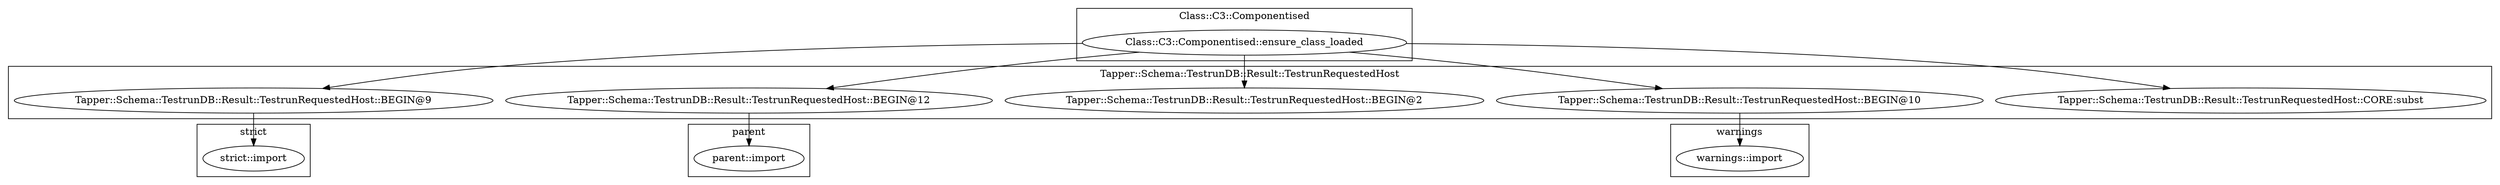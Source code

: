 digraph {
graph [overlap=false]
subgraph cluster_parent {
	label="parent";
	"parent::import";
}
subgraph cluster_Class_C3_Componentised {
	label="Class::C3::Componentised";
	"Class::C3::Componentised::ensure_class_loaded";
}
subgraph cluster_warnings {
	label="warnings";
	"warnings::import";
}
subgraph cluster_Tapper_Schema_TestrunDB_Result_TestrunRequestedHost {
	label="Tapper::Schema::TestrunDB::Result::TestrunRequestedHost";
	"Tapper::Schema::TestrunDB::Result::TestrunRequestedHost::CORE:subst";
	"Tapper::Schema::TestrunDB::Result::TestrunRequestedHost::BEGIN@9";
	"Tapper::Schema::TestrunDB::Result::TestrunRequestedHost::BEGIN@2";
	"Tapper::Schema::TestrunDB::Result::TestrunRequestedHost::BEGIN@12";
	"Tapper::Schema::TestrunDB::Result::TestrunRequestedHost::BEGIN@10";
}
subgraph cluster_strict {
	label="strict";
	"strict::import";
}
"Class::C3::Componentised::ensure_class_loaded" -> "Tapper::Schema::TestrunDB::Result::TestrunRequestedHost::BEGIN@9";
"Class::C3::Componentised::ensure_class_loaded" -> "Tapper::Schema::TestrunDB::Result::TestrunRequestedHost::BEGIN@2";
"Tapper::Schema::TestrunDB::Result::TestrunRequestedHost::BEGIN@10" -> "warnings::import";
"Tapper::Schema::TestrunDB::Result::TestrunRequestedHost::BEGIN@9" -> "strict::import";
"Class::C3::Componentised::ensure_class_loaded" -> "Tapper::Schema::TestrunDB::Result::TestrunRequestedHost::BEGIN@10";
"Tapper::Schema::TestrunDB::Result::TestrunRequestedHost::BEGIN@12" -> "parent::import";
"Class::C3::Componentised::ensure_class_loaded" -> "Tapper::Schema::TestrunDB::Result::TestrunRequestedHost::BEGIN@12";
"Class::C3::Componentised::ensure_class_loaded" -> "Tapper::Schema::TestrunDB::Result::TestrunRequestedHost::CORE:subst";
}
